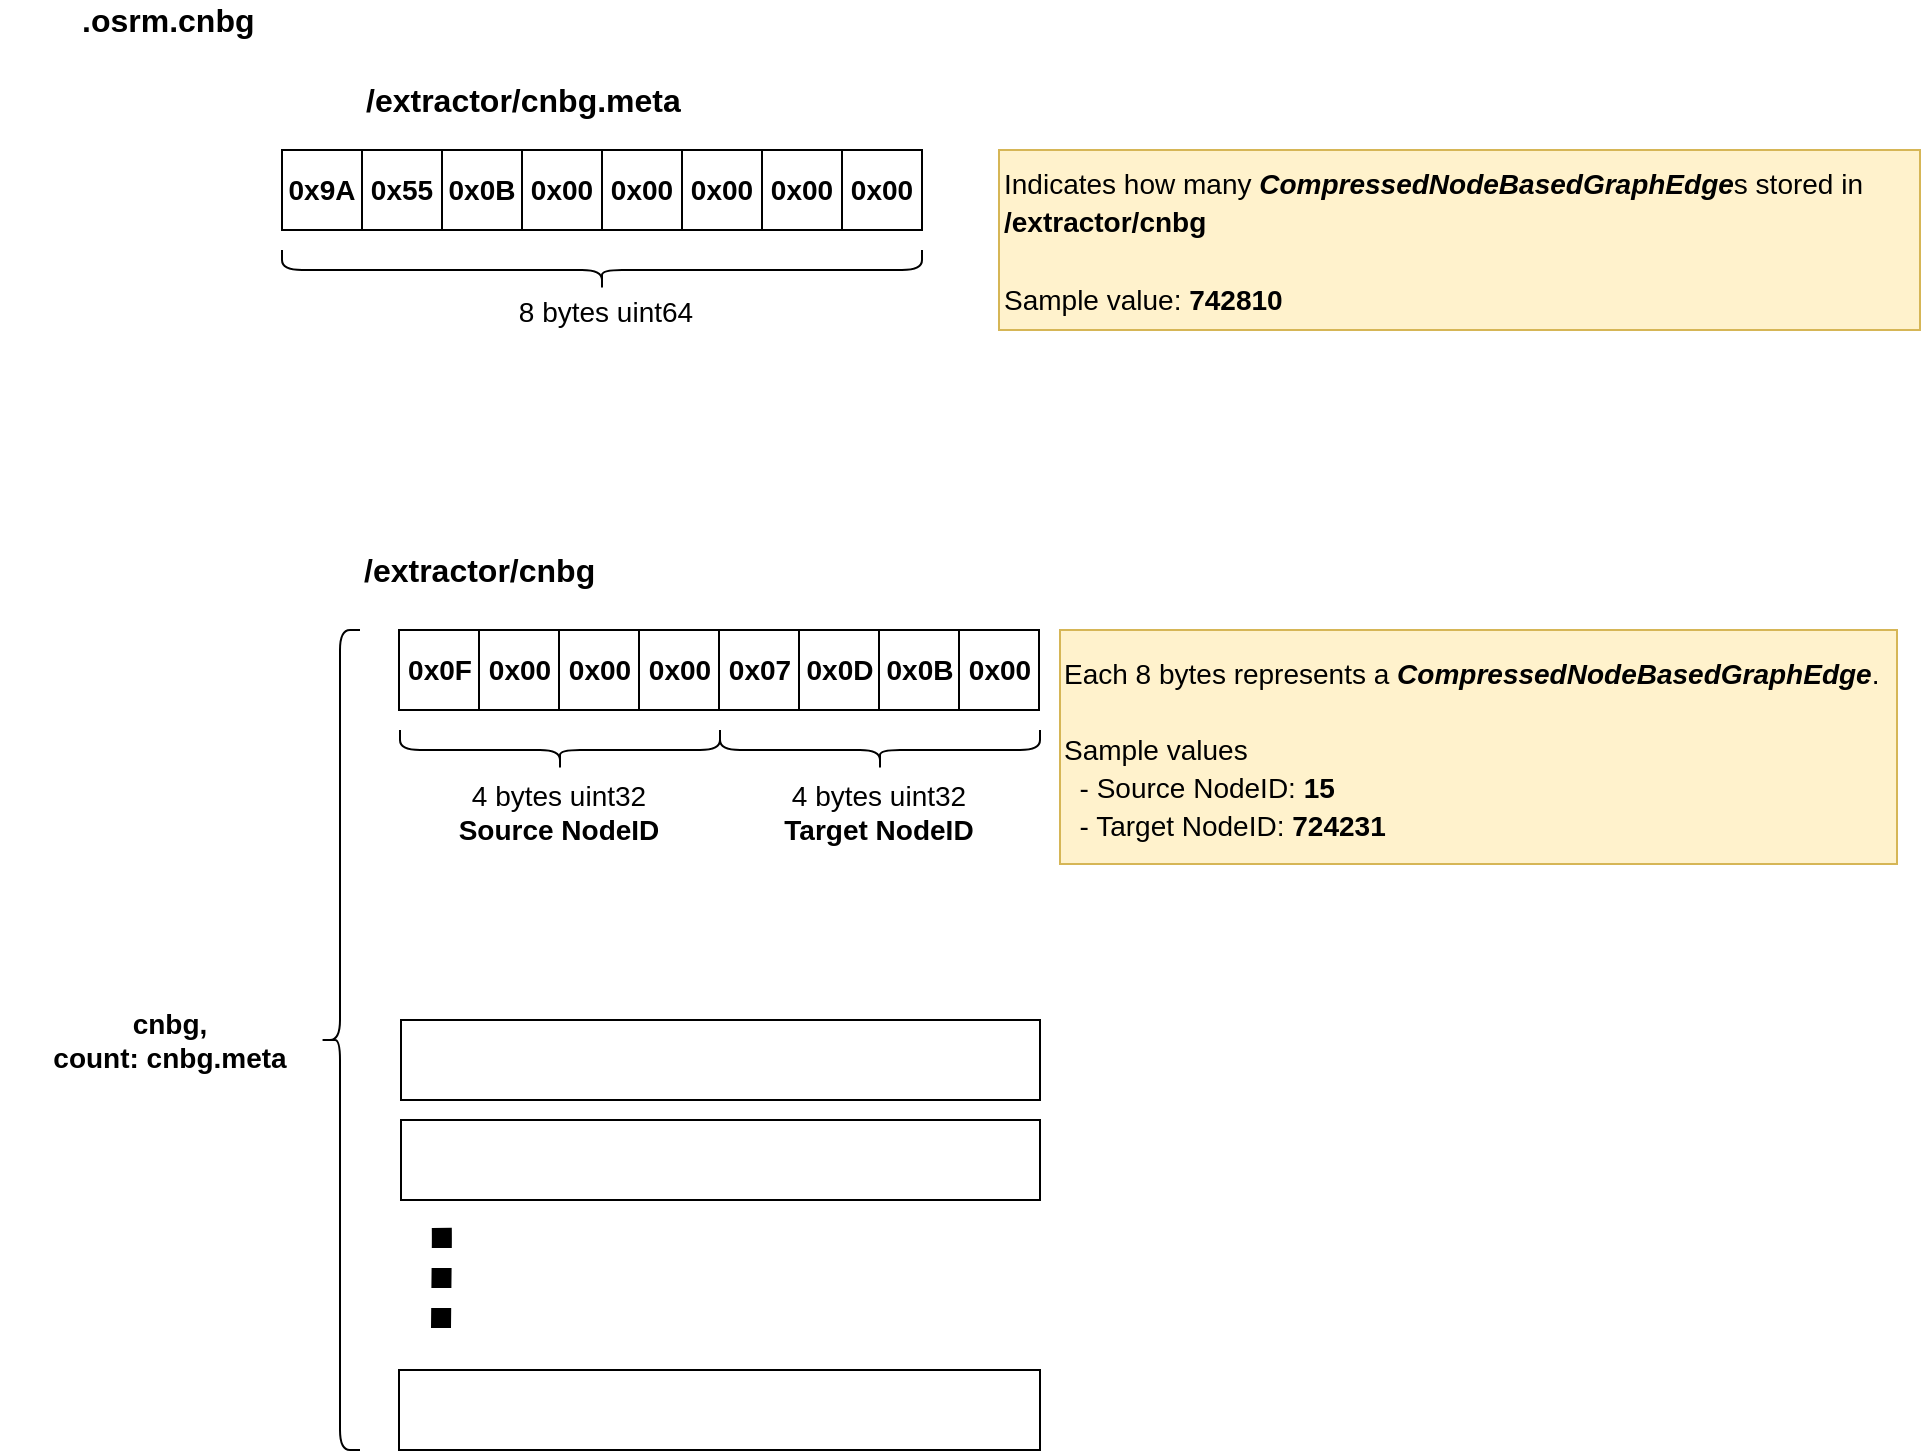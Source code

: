 <mxfile version="12.7.9" type="github"><diagram id="peSgpNI3BcgGdvSU9K40" name="Page-1"><mxGraphModel dx="905" dy="623" grid="1" gridSize="10" guides="1" tooltips="1" connect="1" arrows="1" fold="1" page="1" pageScale="1" pageWidth="1169" pageHeight="827" math="0" shadow="0"><root><mxCell id="0"/><mxCell id="1" parent="0"/><mxCell id="VliR9g0e-GEGa0XOMWeD-1" value="0x9A" style="rounded=0;whiteSpace=wrap;html=1;fontStyle=1;fontSize=14;" parent="1" vertex="1"><mxGeometry x="141" y="85" width="40" height="40" as="geometry"/></mxCell><mxCell id="VliR9g0e-GEGa0XOMWeD-2" value="0x55" style="rounded=0;whiteSpace=wrap;html=1;fontStyle=1;fontSize=14;" parent="1" vertex="1"><mxGeometry x="181" y="85" width="40" height="40" as="geometry"/></mxCell><mxCell id="VliR9g0e-GEGa0XOMWeD-3" value="0x0B" style="rounded=0;whiteSpace=wrap;html=1;fontStyle=1;fontSize=14;" parent="1" vertex="1"><mxGeometry x="221" y="85" width="40" height="40" as="geometry"/></mxCell><mxCell id="VliR9g0e-GEGa0XOMWeD-4" value="0x00" style="rounded=0;whiteSpace=wrap;html=1;fontStyle=1;fontSize=14;" parent="1" vertex="1"><mxGeometry x="261" y="85" width="40" height="40" as="geometry"/></mxCell><mxCell id="VliR9g0e-GEGa0XOMWeD-5" value="0x00" style="rounded=0;whiteSpace=wrap;html=1;fontStyle=1;fontSize=14;" parent="1" vertex="1"><mxGeometry x="301" y="85" width="40" height="40" as="geometry"/></mxCell><mxCell id="VliR9g0e-GEGa0XOMWeD-6" value="0x00" style="rounded=0;whiteSpace=wrap;html=1;fontStyle=1;fontSize=14;" parent="1" vertex="1"><mxGeometry x="341" y="85" width="40" height="40" as="geometry"/></mxCell><mxCell id="VliR9g0e-GEGa0XOMWeD-7" value="0x00" style="rounded=0;whiteSpace=wrap;html=1;fontStyle=1;fontSize=14;" parent="1" vertex="1"><mxGeometry x="381" y="85" width="40" height="40" as="geometry"/></mxCell><mxCell id="VliR9g0e-GEGa0XOMWeD-8" value="0x00" style="rounded=0;whiteSpace=wrap;html=1;fontStyle=1;fontSize=14;" parent="1" vertex="1"><mxGeometry x="421" y="85" width="40" height="40" as="geometry"/></mxCell><mxCell id="VliR9g0e-GEGa0XOMWeD-28" value="" style="shape=curlyBracket;whiteSpace=wrap;html=1;rounded=1;fontSize=14;rotation=-90;" parent="1" vertex="1"><mxGeometry x="291" y="-15" width="20" height="320" as="geometry"/></mxCell><mxCell id="VliR9g0e-GEGa0XOMWeD-29" value="8 bytes uint64" style="text;html=1;strokeColor=none;fillColor=none;align=center;verticalAlign=middle;whiteSpace=wrap;rounded=0;fontSize=14;" parent="1" vertex="1"><mxGeometry x="221" y="156" width="164" height="20" as="geometry"/></mxCell><mxCell id="ZOe7THteKk9-Ha0sNbh8-1" value=".osrm.cnbg" style="text;html=1;strokeColor=none;fillColor=none;align=left;verticalAlign=middle;whiteSpace=wrap;rounded=0;fontSize=16;fontStyle=1" parent="1" vertex="1"><mxGeometry x="39" y="10" width="245" height="20" as="geometry"/></mxCell><mxCell id="1GXQoTSjyK3YCtDIwdtC-1" value="/extractor/cnbg.meta" style="text;html=1;strokeColor=none;fillColor=none;align=left;verticalAlign=middle;whiteSpace=wrap;rounded=0;fontSize=16;fontStyle=1" parent="1" vertex="1"><mxGeometry x="181" y="50" width="245" height="20" as="geometry"/></mxCell><mxCell id="1GXQoTSjyK3YCtDIwdtC-2" value="&lt;font&gt;&lt;span style=&quot;font-size: 14px&quot;&gt;&lt;span style=&quot;font-weight: normal&quot;&gt;Indicates how many &lt;/span&gt;&lt;i&gt;CompressedNodeBasedGraphEdge&lt;/i&gt;&lt;span style=&quot;font-weight: normal&quot;&gt;s&lt;/span&gt;&lt;span style=&quot;font-weight: normal&quot;&gt; stored in &lt;/span&gt;&lt;br&gt;&lt;/span&gt;&lt;span style=&quot;font-size: 14px&quot;&gt;/extractor/cnbg&lt;br&gt;&lt;/span&gt;&lt;br&gt;&lt;span style=&quot;font-size: 14px ; font-weight: 400 ; text-align: center&quot;&gt;Sample value:&amp;nbsp;&lt;/span&gt;&lt;b style=&quot;font-size: 14px ; text-align: center&quot;&gt;742810&lt;/b&gt;&lt;br&gt;&lt;/font&gt;" style="text;html=1;strokeColor=#d6b656;fillColor=#fff2cc;align=left;verticalAlign=middle;whiteSpace=wrap;rounded=0;fontSize=16;fontStyle=1" parent="1" vertex="1"><mxGeometry x="499.5" y="85" width="460.5" height="90" as="geometry"/></mxCell><mxCell id="1GXQoTSjyK3YCtDIwdtC-5" value="/extractor/cnbg" style="text;html=1;strokeColor=none;fillColor=none;align=left;verticalAlign=middle;whiteSpace=wrap;rounded=0;fontSize=16;fontStyle=1" parent="1" vertex="1"><mxGeometry x="180" y="285" width="245" height="20" as="geometry"/></mxCell><mxCell id="1GXQoTSjyK3YCtDIwdtC-6" value="0x0F" style="rounded=0;whiteSpace=wrap;html=1;fontStyle=1;fontSize=14;" parent="1" vertex="1"><mxGeometry x="199.5" y="325" width="40" height="40" as="geometry"/></mxCell><mxCell id="1GXQoTSjyK3YCtDIwdtC-7" value="0x00" style="rounded=0;whiteSpace=wrap;html=1;fontStyle=1;fontSize=14;" parent="1" vertex="1"><mxGeometry x="239.5" y="325" width="40" height="40" as="geometry"/></mxCell><mxCell id="1GXQoTSjyK3YCtDIwdtC-8" value="0x00" style="rounded=0;whiteSpace=wrap;html=1;fontStyle=1;fontSize=14;" parent="1" vertex="1"><mxGeometry x="279.5" y="325" width="40" height="40" as="geometry"/></mxCell><mxCell id="1GXQoTSjyK3YCtDIwdtC-9" value="0x00" style="rounded=0;whiteSpace=wrap;html=1;fontStyle=1;fontSize=14;" parent="1" vertex="1"><mxGeometry x="319.5" y="325" width="40" height="40" as="geometry"/></mxCell><mxCell id="1GXQoTSjyK3YCtDIwdtC-10" value="0x07" style="rounded=0;whiteSpace=wrap;html=1;fontStyle=1;fontSize=14;" parent="1" vertex="1"><mxGeometry x="359.5" y="325" width="40" height="40" as="geometry"/></mxCell><mxCell id="1GXQoTSjyK3YCtDIwdtC-11" value="0x0D" style="rounded=0;whiteSpace=wrap;html=1;fontStyle=1;fontSize=14;" parent="1" vertex="1"><mxGeometry x="399.5" y="325" width="40" height="40" as="geometry"/></mxCell><mxCell id="1GXQoTSjyK3YCtDIwdtC-12" value="0x0B" style="rounded=0;whiteSpace=wrap;html=1;fontStyle=1;fontSize=14;" parent="1" vertex="1"><mxGeometry x="439.5" y="325" width="40" height="40" as="geometry"/></mxCell><mxCell id="1GXQoTSjyK3YCtDIwdtC-13" value="0x00" style="rounded=0;whiteSpace=wrap;html=1;fontStyle=1;fontSize=14;" parent="1" vertex="1"><mxGeometry x="479.5" y="325" width="40" height="40" as="geometry"/></mxCell><mxCell id="1GXQoTSjyK3YCtDIwdtC-14" value="" style="shape=curlyBracket;whiteSpace=wrap;html=1;rounded=1;fontSize=14;rotation=-90;" parent="1" vertex="1"><mxGeometry x="270" y="305" width="20" height="160" as="geometry"/></mxCell><mxCell id="1GXQoTSjyK3YCtDIwdtC-15" value="4 bytes uint32&lt;br&gt;&lt;b&gt;Source NodeID&lt;/b&gt;&lt;b&gt;&lt;br&gt;&lt;/b&gt;" style="text;html=1;strokeColor=none;fillColor=none;align=center;verticalAlign=middle;whiteSpace=wrap;rounded=0;fontSize=14;" parent="1" vertex="1"><mxGeometry x="180" y="388.5" width="199" height="55" as="geometry"/></mxCell><mxCell id="1GXQoTSjyK3YCtDIwdtC-24" value="" style="shape=curlyBracket;whiteSpace=wrap;html=1;rounded=1;fontSize=14;rotation=-90;" parent="1" vertex="1"><mxGeometry x="430" y="305" width="20" height="160" as="geometry"/></mxCell><mxCell id="1GXQoTSjyK3YCtDIwdtC-30" value="&lt;span style=&quot;font-size: 14px&quot;&gt;&lt;span style=&quot;font-weight: 400&quot;&gt;Each 8 bytes represents a &lt;/span&gt;&lt;i&gt;CompressedNodeBasedGraphEdge&lt;/i&gt;&lt;span style=&quot;font-weight: 400&quot;&gt;.&lt;/span&gt;&lt;br&gt;&lt;br&gt;&lt;span style=&quot;font-weight: 400&quot;&gt;Sample values&lt;/span&gt;&lt;br&gt;&lt;span style=&quot;font-weight: 400&quot;&gt;&amp;nbsp; - Source NodeID: &lt;/span&gt;15&lt;/span&gt;&lt;span style=&quot;font-size: 14px&quot;&gt;&lt;br&gt;&lt;span style=&quot;font-weight: 400&quot;&gt;&amp;nbsp; - Target NodeID: &lt;/span&gt;724231&lt;/span&gt;&lt;span style=&quot;font-size: 14px ; font-weight: 400&quot;&gt;&lt;br&gt;&lt;/span&gt;" style="text;html=1;strokeColor=#d6b656;fillColor=#fff2cc;align=left;verticalAlign=middle;whiteSpace=wrap;rounded=0;fontSize=16;fontStyle=1" parent="1" vertex="1"><mxGeometry x="530" y="325" width="418.5" height="117" as="geometry"/></mxCell><mxCell id="1GXQoTSjyK3YCtDIwdtC-31" value="" style="shape=curlyBracket;whiteSpace=wrap;html=1;rounded=1;fontSize=14;rotation=0;" parent="1" vertex="1"><mxGeometry x="160" y="325" width="20" height="410" as="geometry"/></mxCell><mxCell id="1GXQoTSjyK3YCtDIwdtC-32" value="" style="rounded=0;whiteSpace=wrap;html=1;" parent="1" vertex="1"><mxGeometry x="200.5" y="520" width="319.5" height="40" as="geometry"/></mxCell><mxCell id="1GXQoTSjyK3YCtDIwdtC-33" value="" style="rounded=0;whiteSpace=wrap;html=1;" parent="1" vertex="1"><mxGeometry x="200.5" y="570" width="319.5" height="40" as="geometry"/></mxCell><mxCell id="1GXQoTSjyK3YCtDIwdtC-34" value="" style="endArrow=none;dashed=1;html=1;strokeWidth=10;strokeColor=#000000;rounded=1;dashPattern=1 1;" parent="1" edge="1"><mxGeometry width="50" height="50" relative="1" as="geometry"><mxPoint x="220.5" y="674" as="sourcePoint"/><mxPoint x="220.5" y="614" as="targetPoint"/><Array as="points"><mxPoint x="221" y="624"/></Array></mxGeometry></mxCell><mxCell id="1GXQoTSjyK3YCtDIwdtC-35" value="&lt;b&gt;cnbg, &lt;br&gt;count: cnbg.meta&lt;/b&gt;" style="text;html=1;strokeColor=none;fillColor=none;align=center;verticalAlign=middle;whiteSpace=wrap;rounded=0;fontSize=14;" parent="1" vertex="1"><mxGeometry y="497.5" width="170" height="65" as="geometry"/></mxCell><mxCell id="1GXQoTSjyK3YCtDIwdtC-36" value="" style="rounded=0;whiteSpace=wrap;html=1;" parent="1" vertex="1"><mxGeometry x="199.5" y="695" width="320.5" height="40" as="geometry"/></mxCell><mxCell id="1GXQoTSjyK3YCtDIwdtC-38" value="4 bytes uint32&lt;br&gt;&lt;b&gt;Target NodeID&lt;/b&gt;&lt;b&gt;&lt;br&gt;&lt;/b&gt;" style="text;html=1;strokeColor=none;fillColor=none;align=center;verticalAlign=middle;whiteSpace=wrap;rounded=0;fontSize=14;" parent="1" vertex="1"><mxGeometry x="339.5" y="388.5" width="199" height="55" as="geometry"/></mxCell></root></mxGraphModel></diagram></mxfile>